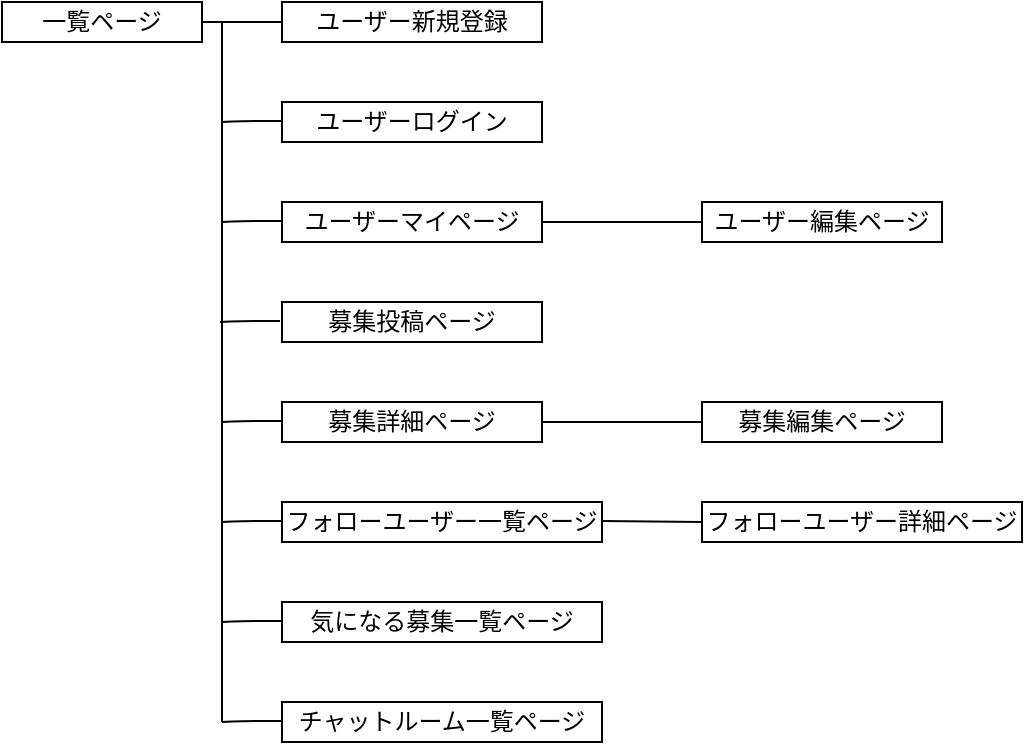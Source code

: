 <mxfile>
    <diagram id="keRxrQhrCqTKEJm5x-9O" name="ページ1">
        <mxGraphModel dx="728" dy="561" grid="1" gridSize="10" guides="1" tooltips="1" connect="1" arrows="1" fold="1" page="1" pageScale="1" pageWidth="827" pageHeight="1169" math="0" shadow="0">
            <root>
                <mxCell id="0"/>
                <mxCell id="1" parent="0"/>
                <mxCell id="2" value="一覧ページ" style="rounded=0;whiteSpace=wrap;html=1;" vertex="1" parent="1">
                    <mxGeometry x="10" y="40" width="100" height="20" as="geometry"/>
                </mxCell>
                <mxCell id="4" value="ユーザー新規登録" style="rounded=0;whiteSpace=wrap;html=1;" vertex="1" parent="1">
                    <mxGeometry x="150" y="40" width="130" height="20" as="geometry"/>
                </mxCell>
                <mxCell id="5" value="ユーザーログイン" style="rounded=0;whiteSpace=wrap;html=1;" vertex="1" parent="1">
                    <mxGeometry x="150" y="90" width="130" height="20" as="geometry"/>
                </mxCell>
                <mxCell id="6" value="ユーザーマイページ" style="rounded=0;whiteSpace=wrap;html=1;" vertex="1" parent="1">
                    <mxGeometry x="150" y="140" width="130" height="20" as="geometry"/>
                </mxCell>
                <mxCell id="7" value="募集投稿ページ" style="rounded=0;whiteSpace=wrap;html=1;" vertex="1" parent="1">
                    <mxGeometry x="150" y="190" width="130" height="20" as="geometry"/>
                </mxCell>
                <mxCell id="8" value="ユーザー編集ページ" style="rounded=0;whiteSpace=wrap;html=1;" vertex="1" parent="1">
                    <mxGeometry x="360" y="140" width="120" height="20" as="geometry"/>
                </mxCell>
                <mxCell id="9" value="" style="endArrow=none;html=1;entryX=0;entryY=0.5;entryDx=0;entryDy=0;" edge="1" parent="1" target="4">
                    <mxGeometry width="50" height="50" relative="1" as="geometry">
                        <mxPoint x="110" y="50" as="sourcePoint"/>
                        <mxPoint x="160" y="10" as="targetPoint"/>
                        <Array as="points">
                            <mxPoint x="130" y="50"/>
                        </Array>
                    </mxGeometry>
                </mxCell>
                <mxCell id="10" value="募集詳細ページ" style="rounded=0;whiteSpace=wrap;html=1;" vertex="1" parent="1">
                    <mxGeometry x="150" y="240" width="130" height="20" as="geometry"/>
                </mxCell>
                <mxCell id="11" value="フォローユーザー一覧ページ" style="rounded=0;whiteSpace=wrap;html=1;" vertex="1" parent="1">
                    <mxGeometry x="150" y="290" width="160" height="20" as="geometry"/>
                </mxCell>
                <mxCell id="12" value="募集編集ページ" style="rounded=0;whiteSpace=wrap;html=1;" vertex="1" parent="1">
                    <mxGeometry x="360" y="240" width="120" height="20" as="geometry"/>
                </mxCell>
                <mxCell id="15" value="気になる募集一覧ページ" style="rounded=0;whiteSpace=wrap;html=1;" vertex="1" parent="1">
                    <mxGeometry x="150" y="340" width="160" height="20" as="geometry"/>
                </mxCell>
                <mxCell id="17" value="" style="endArrow=none;html=1;entryX=0;entryY=0.5;entryDx=0;entryDy=0;" edge="1" parent="1" target="12">
                    <mxGeometry width="50" height="50" relative="1" as="geometry">
                        <mxPoint x="280" y="250" as="sourcePoint"/>
                        <mxPoint x="330" y="200" as="targetPoint"/>
                    </mxGeometry>
                </mxCell>
                <mxCell id="19" value="" style="endArrow=none;html=1;" edge="1" parent="1">
                    <mxGeometry width="50" height="50" relative="1" as="geometry">
                        <mxPoint x="280" y="150" as="sourcePoint"/>
                        <mxPoint x="360" y="150" as="targetPoint"/>
                        <Array as="points">
                            <mxPoint x="310" y="150"/>
                        </Array>
                    </mxGeometry>
                </mxCell>
                <mxCell id="21" value="フォローユーザー詳細ページ" style="rounded=0;whiteSpace=wrap;html=1;" vertex="1" parent="1">
                    <mxGeometry x="360" y="290" width="160" height="20" as="geometry"/>
                </mxCell>
                <mxCell id="22" value="" style="endArrow=none;html=1;entryX=0;entryY=0.5;entryDx=0;entryDy=0;" edge="1" parent="1" target="21">
                    <mxGeometry width="50" height="50" relative="1" as="geometry">
                        <mxPoint x="310" y="299.5" as="sourcePoint"/>
                        <mxPoint x="390" y="299.5" as="targetPoint"/>
                    </mxGeometry>
                </mxCell>
                <mxCell id="23" value="" style="endArrow=none;html=1;" edge="1" parent="1">
                    <mxGeometry width="50" height="50" relative="1" as="geometry">
                        <mxPoint x="120" y="50" as="sourcePoint"/>
                        <mxPoint x="120" y="400" as="targetPoint"/>
                        <Array as="points">
                            <mxPoint x="120" y="120"/>
                        </Array>
                    </mxGeometry>
                </mxCell>
                <mxCell id="24" value="" style="endArrow=none;html=1;entryX=0;entryY=0.5;entryDx=0;entryDy=0;" edge="1" parent="1">
                    <mxGeometry width="50" height="50" relative="1" as="geometry">
                        <mxPoint x="120" y="100" as="sourcePoint"/>
                        <mxPoint x="150" y="99.5" as="targetPoint"/>
                        <Array as="points">
                            <mxPoint x="130" y="99.5"/>
                        </Array>
                    </mxGeometry>
                </mxCell>
                <mxCell id="26" value="" style="endArrow=none;html=1;entryX=0;entryY=0.5;entryDx=0;entryDy=0;" edge="1" parent="1">
                    <mxGeometry width="50" height="50" relative="1" as="geometry">
                        <mxPoint x="120" y="150" as="sourcePoint"/>
                        <mxPoint x="150" y="149.5" as="targetPoint"/>
                        <Array as="points">
                            <mxPoint x="130" y="149.5"/>
                        </Array>
                    </mxGeometry>
                </mxCell>
                <mxCell id="27" value="" style="endArrow=none;html=1;entryX=0;entryY=0.5;entryDx=0;entryDy=0;" edge="1" parent="1">
                    <mxGeometry width="50" height="50" relative="1" as="geometry">
                        <mxPoint x="119" y="200" as="sourcePoint"/>
                        <mxPoint x="149" y="199.5" as="targetPoint"/>
                        <Array as="points">
                            <mxPoint x="129" y="199.5"/>
                        </Array>
                    </mxGeometry>
                </mxCell>
                <mxCell id="28" value="" style="endArrow=none;html=1;entryX=0;entryY=0.5;entryDx=0;entryDy=0;" edge="1" parent="1">
                    <mxGeometry width="50" height="50" relative="1" as="geometry">
                        <mxPoint x="120" y="250" as="sourcePoint"/>
                        <mxPoint x="150" y="249.5" as="targetPoint"/>
                        <Array as="points">
                            <mxPoint x="130" y="249.5"/>
                        </Array>
                    </mxGeometry>
                </mxCell>
                <mxCell id="29" value="" style="endArrow=none;html=1;entryX=0;entryY=0.5;entryDx=0;entryDy=0;" edge="1" parent="1">
                    <mxGeometry width="50" height="50" relative="1" as="geometry">
                        <mxPoint x="120" y="300" as="sourcePoint"/>
                        <mxPoint x="150" y="299.5" as="targetPoint"/>
                        <Array as="points">
                            <mxPoint x="130" y="299.5"/>
                        </Array>
                    </mxGeometry>
                </mxCell>
                <mxCell id="30" value="" style="endArrow=none;html=1;entryX=0;entryY=0.5;entryDx=0;entryDy=0;" edge="1" parent="1">
                    <mxGeometry width="50" height="50" relative="1" as="geometry">
                        <mxPoint x="120" y="350" as="sourcePoint"/>
                        <mxPoint x="150" y="349.5" as="targetPoint"/>
                        <Array as="points">
                            <mxPoint x="130" y="349.5"/>
                        </Array>
                    </mxGeometry>
                </mxCell>
                <mxCell id="31" value="チャットルーム一覧ページ" style="rounded=0;whiteSpace=wrap;html=1;" vertex="1" parent="1">
                    <mxGeometry x="150" y="390" width="160" height="20" as="geometry"/>
                </mxCell>
                <mxCell id="32" value="" style="endArrow=none;html=1;entryX=0;entryY=0.5;entryDx=0;entryDy=0;" edge="1" parent="1">
                    <mxGeometry width="50" height="50" relative="1" as="geometry">
                        <mxPoint x="120" y="400" as="sourcePoint"/>
                        <mxPoint x="150" y="399.5" as="targetPoint"/>
                        <Array as="points">
                            <mxPoint x="130" y="399.5"/>
                        </Array>
                    </mxGeometry>
                </mxCell>
            </root>
        </mxGraphModel>
    </diagram>
</mxfile>